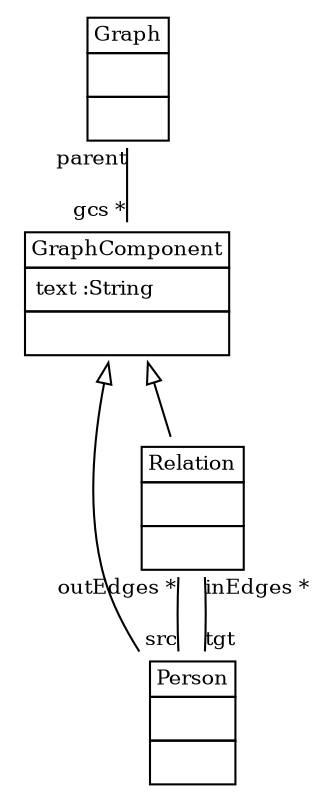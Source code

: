 
 digraph ClassDiagram {
    node [shape = none, fontsize = 10]; 
    edge [fontsize = 10];
    
    
    _Graph [label=<<table border='0' cellborder='1' cellspacing='0'> <tr> <td HREF="../examples/org/sdmlib/examples/m2m/Graph.java">Graph</td> </tr> <tr><td><table border='0' cellborder='0' cellspacing='0'> <tr><td> </td></tr> </table></td></tr> <tr><td><table border='0' cellborder='0' cellspacing='0'> <tr><td> </td></tr> </table></td></tr> </table>>];
    _GraphComponent [label=<<table border='0' cellborder='1' cellspacing='0'> <tr> <td HREF="../examples/org/sdmlib/examples/m2m/GraphComponent.java">GraphComponent</td> </tr> <tr><td><table border='0' cellborder='0' cellspacing='0'> <tr><td align='left'>text :String</td></tr>  </table></td></tr> <tr><td><table border='0' cellborder='0' cellspacing='0'> <tr><td> </td></tr> </table></td></tr> </table>>];
    _Person [label=<<table border='0' cellborder='1' cellspacing='0'> <tr> <td HREF="../examples/org/sdmlib/examples/m2m/Person.java">Person</td> </tr> <tr><td><table border='0' cellborder='0' cellspacing='0'> <tr><td> </td></tr> </table></td></tr> <tr><td><table border='0' cellborder='0' cellspacing='0'> <tr><td> </td></tr> </table></td></tr> </table>>];
    _Relation [label=<<table border='0' cellborder='1' cellspacing='0'> <tr> <td HREF="../examples/org/sdmlib/examples/m2m/Relation.java">Relation</td> </tr> <tr><td><table border='0' cellborder='0' cellspacing='0'> <tr><td> </td></tr> </table></td></tr> <tr><td><table border='0' cellborder='0' cellspacing='0'> <tr><td> </td></tr> </table></td></tr> </table>>];
    
    
    
    _GraphComponent ->  _Person [dir = "back" arrowtail = "empty"];
    _GraphComponent ->  _Relation [dir = "back" arrowtail = "empty"];
    _Graph -> _GraphComponent [headlabel = "gcs *" taillabel = "parent" arrowhead = "none" ];
    _Relation -> _Person [headlabel = "src" taillabel = "outEdges *" arrowhead = "none" ];
    _Relation -> _Person [headlabel = "tgt" taillabel = "inEdges *" arrowhead = "none" ];
}
